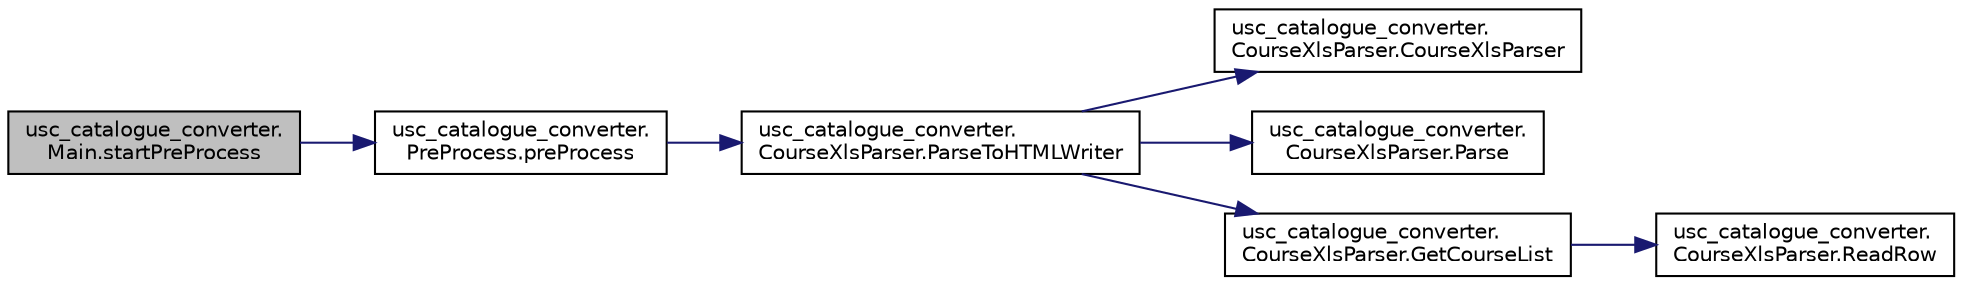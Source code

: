 digraph "usc_catalogue_converter.Main.startPreProcess"
{
  edge [fontname="Helvetica",fontsize="10",labelfontname="Helvetica",labelfontsize="10"];
  node [fontname="Helvetica",fontsize="10",shape=record];
  rankdir="LR";
  Node64 [label="usc_catalogue_converter.\lMain.startPreProcess",height=0.2,width=0.4,color="black", fillcolor="grey75", style="filled", fontcolor="black"];
  Node64 -> Node65 [color="midnightblue",fontsize="10",style="solid",fontname="Helvetica"];
  Node65 [label="usc_catalogue_converter.\lPreProcess.preProcess",height=0.2,width=0.4,color="black", fillcolor="white", style="filled",URL="$d9/df9/classusc__catalogue__converter_1_1_pre_process.html#a8a26ae820c1be29079fecda03ac69882"];
  Node65 -> Node66 [color="midnightblue",fontsize="10",style="solid",fontname="Helvetica"];
  Node66 [label="usc_catalogue_converter.\lCourseXlsParser.ParseToHTMLWriter",height=0.2,width=0.4,color="black", fillcolor="white", style="filled",URL="$d6/de7/classusc__catalogue__converter_1_1_course_xls_parser.html#a665bd885e2de450d0f31e88405d75667"];
  Node66 -> Node67 [color="midnightblue",fontsize="10",style="solid",fontname="Helvetica"];
  Node67 [label="usc_catalogue_converter.\lCourseXlsParser.CourseXlsParser",height=0.2,width=0.4,color="black", fillcolor="white", style="filled",URL="$d6/de7/classusc__catalogue__converter_1_1_course_xls_parser.html#a8cc8302cda8c678c6d4630d717609b28"];
  Node66 -> Node68 [color="midnightblue",fontsize="10",style="solid",fontname="Helvetica"];
  Node68 [label="usc_catalogue_converter.\lCourseXlsParser.Parse",height=0.2,width=0.4,color="black", fillcolor="white", style="filled",URL="$d6/de7/classusc__catalogue__converter_1_1_course_xls_parser.html#aa040a6ef33390463f8d80bb1b8504970"];
  Node66 -> Node69 [color="midnightblue",fontsize="10",style="solid",fontname="Helvetica"];
  Node69 [label="usc_catalogue_converter.\lCourseXlsParser.GetCourseList",height=0.2,width=0.4,color="black", fillcolor="white", style="filled",URL="$d6/de7/classusc__catalogue__converter_1_1_course_xls_parser.html#ab7ee87d5b98d72a79c55ee3036b40f09"];
  Node69 -> Node70 [color="midnightblue",fontsize="10",style="solid",fontname="Helvetica"];
  Node70 [label="usc_catalogue_converter.\lCourseXlsParser.ReadRow",height=0.2,width=0.4,color="black", fillcolor="white", style="filled",URL="$d6/de7/classusc__catalogue__converter_1_1_course_xls_parser.html#af9e47a6e8466c170f85472d6d04c6997"];
}
